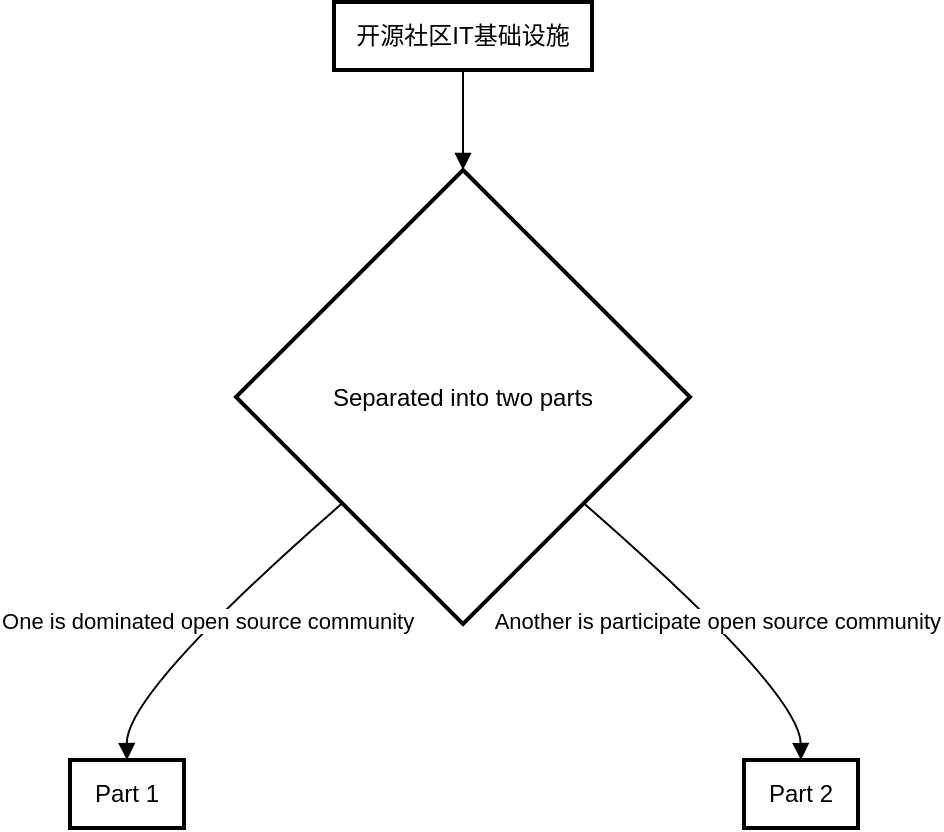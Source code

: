 <mxfile version="24.7.6">
  <diagram name="第 1 页" id="cuDvIR6GlrQm0H4oQxtx">
    <mxGraphModel dx="1026" dy="973" grid="0" gridSize="10" guides="1" tooltips="1" connect="1" arrows="1" fold="1" page="0" pageScale="1" pageWidth="827" pageHeight="1169" math="0" shadow="0">
      <root>
        <mxCell id="0" />
        <mxCell id="1" parent="0" />
        <mxCell id="2" value="开源社区IT基础设施" style="whiteSpace=wrap;strokeWidth=2;" parent="1" vertex="1">
          <mxGeometry x="254" width="129" height="34" as="geometry" />
        </mxCell>
        <mxCell id="3" value="Separated into two parts" style="rhombus;strokeWidth=2;whiteSpace=wrap;" parent="1" vertex="1">
          <mxGeometry x="205" y="84" width="227" height="227" as="geometry" />
        </mxCell>
        <mxCell id="4" value="Part 1" style="whiteSpace=wrap;strokeWidth=2;" parent="1" vertex="1">
          <mxGeometry x="122" y="379" width="57" height="34" as="geometry" />
        </mxCell>
        <mxCell id="5" value="Part 2" style="whiteSpace=wrap;strokeWidth=2;" parent="1" vertex="1">
          <mxGeometry x="459" y="379" width="57" height="34" as="geometry" />
        </mxCell>
        <mxCell id="6" value="" style="curved=1;startArrow=none;endArrow=block;exitX=0.5;exitY=0.99;entryX=0.5;entryY=0;" parent="1" source="2" target="3" edge="1">
          <mxGeometry relative="1" as="geometry">
            <Array as="points" />
          </mxGeometry>
        </mxCell>
        <mxCell id="7" value="One is dominated open source community" style="curved=1;startArrow=none;endArrow=block;exitX=0;exitY=0.94;entryX=0.5;entryY=0.01;" parent="1" source="3" target="4" edge="1">
          <mxGeometry relative="1" as="geometry">
            <Array as="points">
              <mxPoint x="150" y="345" />
            </Array>
          </mxGeometry>
        </mxCell>
        <mxCell id="8" value="Another is participate open source community" style="curved=1;startArrow=none;endArrow=block;exitX=1;exitY=0.94;entryX=0.5;entryY=0.01;" parent="1" source="3" target="5" edge="1">
          <mxGeometry relative="1" as="geometry">
            <Array as="points">
              <mxPoint x="487" y="345" />
            </Array>
          </mxGeometry>
        </mxCell>
      </root>
    </mxGraphModel>
  </diagram>
</mxfile>

